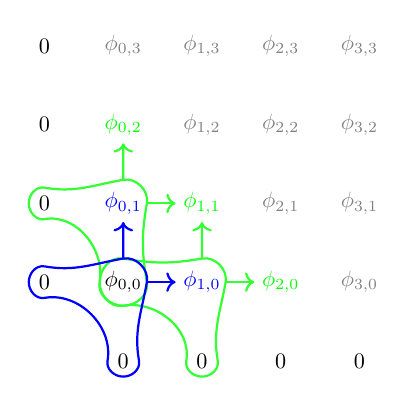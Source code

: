\begin{tikzpicture}[%
    func/.style={scale=0.8,color=gray},
    zero/.style={scale=0.8,color=black}]

    \node[zero] (v0m1) at (1,0) {$0$};
    \node[zero] (v1m1) at (2,0) {$0$};
    \node[zero] (v2m1) at (3,0) {$0$};
    \node[zero] (v3m1) at (4,0) {$0$};

    \node[zero] (vm10) at (0,1) {$0$};
    \node[zero] (vm11) at (0,2) {$0$};
    \node[zero] (vm12) at (0,3) {$0$};
    \node[zero] (vm13) at (0,4) {$0$};

    \node[func,color=black] (v00) at (1,1) {$\phi_{0,0}$};

    \node[func,color=blue] (v01) at (1,2) {$\phi_{0,1}$};
    \node[func,color=green] (v02) at (1,3) {$\phi_{0,2}$};
    \node[func] (v03) at (1,4) {$\phi_{0,3}$};

    \node[func,color=blue] (v10) at (2,1) {$\phi_{1,0}$};
    \node[func,color=green] (v11) at (2,2) {$\phi_{1,1}$};
    \node[func] (v12) at (2,3) {$\phi_{1,2}$};
    \node[func] (v13) at (2,4) {$\phi_{1,3}$};

    \node[func,color=green] (v20) at (3,1) {$\phi_{2,0}$};
    \node[func] (v21) at (3,2) {$\phi_{2,1}$};
    \node[func] (v22) at (3,3) {$\phi_{2,2}$};
    \node[func] (v23) at (3,4) {$\phi_{2,3}$};

    \node[func] (v30) at (4,1) {$\phi_{3,0}$};
    \node[func] (v31) at (4,2) {$\phi_{3,1}$};
    \node[func] (v32) at (4,3) {$\phi_{3,2}$};
    \node[func] (v33) at (4,4) {$\phi_{3,3}$};

    \begin{scope}
    \draw[draw=green!80,line width=0.8pt] ($(v10)+(0.0,0.3)$)
        to[out=190,in=350] ($(v00)+(0.0,0.3)$)
        to[out=170,in=90] ($(v00)+(-0.3,0.0)$)
        to[out=270,in=190] ($(v00)+(0.0,-0.3)$)
        to[out=10,in=80] ($(v1m1)+(-0.2,0.0)$)
        to[out=260,in=180] ($(v1m1)+(0.0,-0.2)$)
        to[out=0,in=280] ($(v1m1)+(0.2,0.0)$)
        to[out=100,in=260] ($(v10)+(0.3,0.0)$)
        to[out=80,in=10] ($(v10)+(0.0,0.3)$);
    \draw[draw=green!80,->,line width=0.8pt] ($(v10)+(0.0,0.3)$) -- (v11);
    \draw[draw=green!80,->,line width=0.8pt] ($(v10)+(0.3,0.0)$) -- (v20);
    \end{scope}

    \begin{scope}
    \draw[draw=green!80,line width=0.8pt] ($(v01)+(0.0,0.3)$)
        to[out=190,in=350] ($(vm11)+(0.0,0.2)$)
        to[out=170,in=90] ($(vm11)+(-0.2,0.0)$)
        to[out=270,in=190] ($(vm11)+(0.0,-0.2)$)
        to[out=10,in=80] ($(v00)+(-0.3,0.0)$)
        to[out=260,in=180] ($(v00)+(0.0,-0.3)$)
        to[out=0,in=280] ($(v00)+(0.3,0.0)$)
        to[out=100,in=260] ($(v01)+(0.3,0.0)$)
        to[out=80,in=10] ($(v01)+(0.0,0.3)$);
    \draw[draw=green!80,->,line width=0.8pt] ($(v01)+(0.0,0.3)$) -- (v02);
    \draw[draw=green!80,->,line width=0.8pt] ($(v01)+(0.3,0.0)$) -- (v11);
    \end{scope}

    \begin{scope}
    \draw[draw=blue!100,line width=0.8pt] ($(v00)+(0.0,0.3)$)
        to[out=190,in=350] ($(vm10)+(0.0,0.2)$)
        to[out=170,in=90] ($(vm10)+(-0.2,0.0)$)
        to[out=270,in=190] ($(vm10)+(0.0,-0.2)$)
        to[out=10,in=80] ($(v0m1)+(-0.2,0.0)$)
        to[out=260,in=180] ($(v0m1)+(0.0,-0.2)$)
        to[out=0,in=280] ($(v0m1)+(0.2,0.0)$)
        to[out=100,in=260] ($(v00)+(0.3,0.0)$)
        to[out=80,in=10] ($(v00)+(0.0,0.3)$);
    \draw[draw=blue,->,line width=0.8pt] ($(v00)+(0.0,0.3)$) -- (v01);
    \draw[draw=blue,->,line width=0.8pt] ($(v00)+(0.3,0.0)$) -- (v10);
    \end{scope}
\end{tikzpicture}
